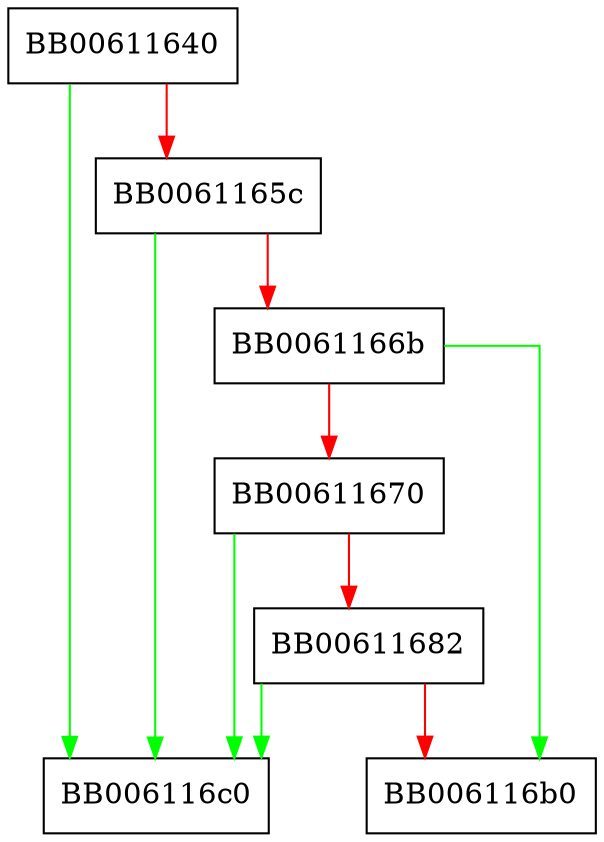digraph OCSP_response_create {
  node [shape="box"];
  graph [splines=ortho];
  BB00611640 -> BB006116c0 [color="green"];
  BB00611640 -> BB0061165c [color="red"];
  BB0061165c -> BB006116c0 [color="green"];
  BB0061165c -> BB0061166b [color="red"];
  BB0061166b -> BB006116b0 [color="green"];
  BB0061166b -> BB00611670 [color="red"];
  BB00611670 -> BB006116c0 [color="green"];
  BB00611670 -> BB00611682 [color="red"];
  BB00611682 -> BB006116c0 [color="green"];
  BB00611682 -> BB006116b0 [color="red"];
}